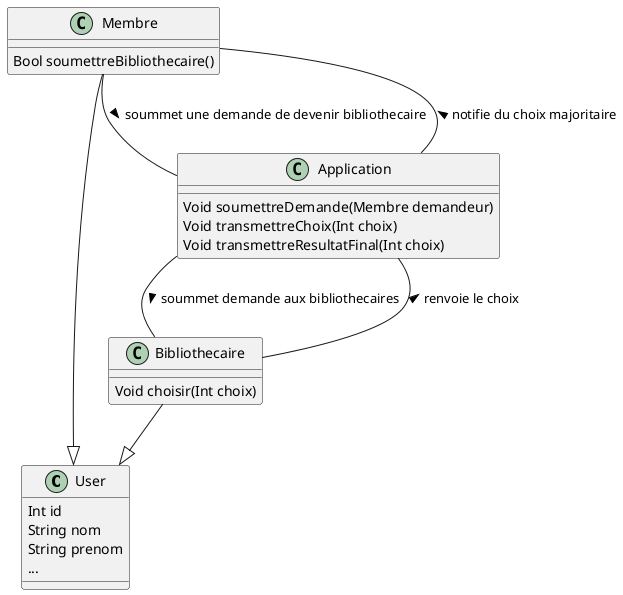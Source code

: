 @startuml classe

class User {
    Int id
    String nom
    String prenom
    ...
}
class Membre {
    Bool soumettreBibliothecaire()
}
class Bibliothecaire {
    Void choisir(Int choix)
}
class Application {
    Void soumettreDemande(Membre demandeur)
    Void transmettreChoix(Int choix)
    Void transmettreResultatFinal(Int choix)
}

Bibliothecaire --|> User
Membre --|> User

Membre -- Application : soummet une demande de devenir bibliothecaire >
Application -- Bibliothecaire : soummet demande aux bibliothecaires >
Application -- Bibliothecaire : renvoie le choix <
Membre -- Application : notifie du choix majoritaire <

@enduml